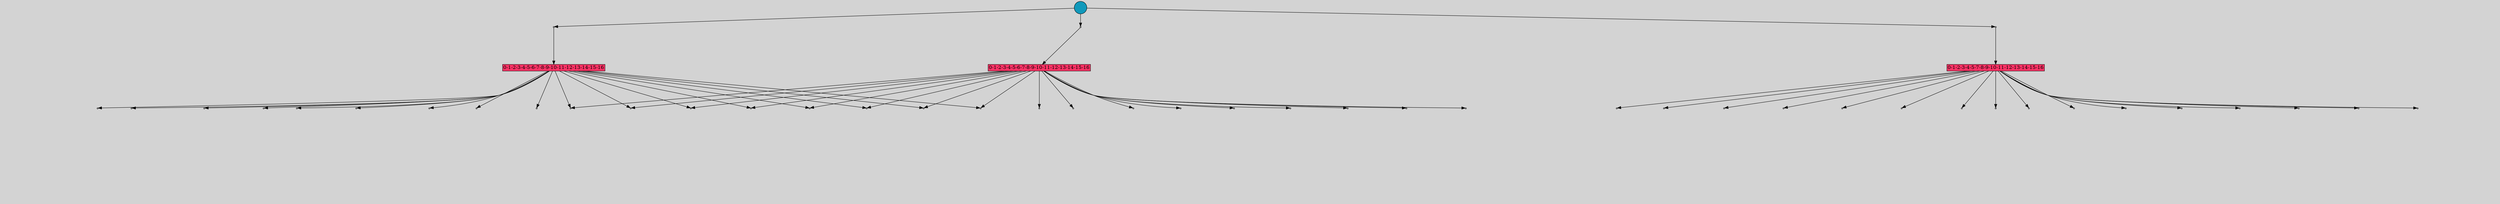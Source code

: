 // File exported with GEGELATI v1.4.0
// On the 2025-07-14 01:25:04
// With the File::TPGGraphDotExporter
digraph{
	graph[pad = "0.212, 0.055" bgcolor = lightgray]
	node[shape=circle style = filled label = ""]
		T1164523 [fillcolor="#1199bb"]
		A1271014 [fillcolor="#ff3366" shape=box margin=0.03 width=0 height=0 label="0-1-2-3-4-5-6-7-8-9-10-11-12-13-14-15-16"]
		A1247327 [fillcolor="#ff3366" shape=box margin=0.03 width=0 height=0 label="0-1-2-3-4-5-7-8-9-10-11-12-13-14-15-16"]
		A1222144 [fillcolor="#ff3366" shape=box margin=0.03 width=0 height=0 label="0-1-2-3-4-5-6-7-8-9-10-11-12-13-14-15-16"]
		P12530033 [fillcolor="#cccccc" shape=point label="0"] //
		I12530033 [shape=box style=invis label="1|1&1|353#1|87&#92;n2|7&0|305#1|368&#92;n3|0&0|89#0|271&#92;n"] //0.023314|0.601811|-0.965523|-0.562984|0.308297|0.637888|
		P12530033 -> I12530033[style=invis]
		A1271014 [fillcolor="#ff3366" shape=box margin=0.03 width=0 height=0 label="0-1-2-3-4-5-6-7-8-9-10-11-12-13-14-15-16"]
		T1164523 -> P12530033 -> A1271014
		P12530034 [fillcolor="#cccccc" shape=point label="0"] //
		I12530034 [shape=box style=invis label="12|6&1|206#1|274&#92;n4|3&1|60#1|221&#92;n14|7&0|302#1|322&#92;n7|0&0|159#0|354&#92;n11|1&1|118#0|91&#92;n10|2&1|45#0|297&#92;n0|6&0|138#0|178&#92;n12|1&1|132#0|144&#92;n1|5&0|206#1|115&#92;n13|0&0|233#0|213&#92;n"] //0.738473|-0.815782|0.049575|-0.382578|0.403214|0.753140|-0.727651|0.902128|0.501332|-0.923662|-0.813058|0.861219|-0.247452|0.561506|-0.393995|0.636410|0.943601|-0.349968|0.379490|0.383256|
		P12530034 -> I12530034[style=invis]
		A1247327 [fillcolor="#ff3366" shape=box margin=0.03 width=0 height=0 label="0-1-2-3-4-5-7-8-9-10-11-12-13-14-15-16"]
		T1164523 -> P12530034 -> A1247327
		P12530035 [fillcolor="#cccccc" shape=point label="0"] //
		I12530035 [shape=box style=invis label="1|1&1|353#1|87&#92;n2|7&0|305#1|368&#92;n3|0&0|89#0|271&#92;n"] //0.023314|0.601811|-0.965523|-0.562984|0.308297|0.637888|
		P12530035 -> I12530035[style=invis]
		A1222144 [fillcolor="#ff3366" shape=box margin=0.03 width=0 height=0 label="0-1-2-3-4-5-6-7-8-9-10-11-12-13-14-15-16"]
		T1164523 -> P12530035 -> A1222144
		P12530036 [fillcolor="#cccccc" shape=point label="1"] //
		I12530036 [shape=box style=invis label="8|6&1|113#1|282&#92;n18|2&0|198#1|220&#92;n15|0&0|178#0|7&#92;n7|5&1|230#1|162&#92;n2|0&0|269#0|144&#92;n"] //0.856029|0.028719|-0.610638|-0.332227|0.564260|-0.162811|-0.535572|0.300417|0.350448|0.136769|
		P12530036 -> I12530036[style=invis]
		A1271014 -> P12530036
		P12530037 [fillcolor="#cccccc" shape=point label="1"] //
		I12530037 [shape=box style=invis label="15|4&1|137#0|349&#92;n17|1&1|334#0|368&#92;n17|0&0|145#1|360&#92;n17|0&0|248#0|276&#92;n18|6&0|188#1|96&#92;n11|2&0|318#1|169&#92;n10|3&0|34#0|336&#92;n10|2&0|307#1|102&#92;n18|0&0|146#1|236&#92;n"] //-0.158283|0.772160|0.346678|0.917180|0.520242|0.196387|0.703688|-0.456484|-0.061021|0.219717|-0.285149|-0.334917|-0.647852|0.163671|0.836491|0.029200|0.861533|0.547820|
		P12530037 -> I12530037[style=invis]
		A1271014 -> P12530037
		P12530038 [fillcolor="#cccccc" shape=point label="1"] //
		I12530038 [shape=box style=invis label="14|6&1|182#1|137&#92;n5|0&0|342#1|170&#92;n"] //-1.157560|-0.887624|0.623076|-0.728907|
		P12530038 -> I12530038[style=invis]
		A1271014 -> P12530038
		P12530039 [fillcolor="#cccccc" shape=point label="1"] //
		I12530039 [shape=box style=invis label="10|5&1|279#1|16&#92;n15|2&0|277#1|261&#92;n12|6&1|199#1|114&#92;n11|4&1|368#0|178&#92;n19|3&0|133#1|16&#92;n10|5&0|36#0|147&#92;n4|0&0|181#0|6&#92;n"] //0.322438|-0.796542|0.683415|0.036090|0.748524|-0.347813|0.454994|-0.613603|-1.114774|0.571299|-0.493581|0.301651|0.115178|-0.911521|
		P12530039 -> I12530039[style=invis]
		A1271014 -> P12530039
		P12530040 [fillcolor="#cccccc" shape=point label="1"] //
		I12530040 [shape=box style=invis label="17|1&1|150#1|116&#92;n11|3&0|305#1|136&#92;n3|3&0|155#1|105&#92;n13|0&1|289#0|51&#92;n1|5&1|239#0|352&#92;n10|7&1|95#0|256&#92;n12|4&0|21#0|183&#92;n18|4&0|196#1|290&#92;n10|1&1|272#1|198&#92;n3|4&0|25#0|316&#92;n17|3&0|156#1|351&#92;n7|3&0|107#0|317&#92;n18|0&0|35#1|309&#92;n"] //0.280390|0.199471|-0.368174|-0.754959|0.717784|-0.127149|0.270359|0.209414|-0.814914|-0.491019|-0.026324|0.032395|0.842863|0.156343|-0.816700|0.185412|-0.103590|-0.835476|0.631464|0.914933|-0.445798|-0.134921|0.048405|0.552084|-1.429887|0.013218|
		P12530040 -> I12530040[style=invis]
		A1271014 -> P12530040
		P12530041 [fillcolor="#cccccc" shape=point label="1"] //
		I12530041 [shape=box style=invis label="12|0&1|243#1|138&#92;n"] //0.230501|1.416451|
		P12530041 -> I12530041[style=invis]
		A1271014 -> P12530041
		P12530042 [fillcolor="#cccccc" shape=point label="1"] //
		I12530042 [shape=box style=invis label="0|0&1|266#1|155&#92;n"] //-0.284928|-0.445290|
		P12530042 -> I12530042[style=invis]
		A1271014 -> P12530042
		P12530043 [fillcolor="#cccccc" shape=point label="1"] //
		I12530043 [shape=box style=invis label="16|0&1|158#1|210&#92;n14|2&1|234#1|360&#92;n0|1&1|197#0|248&#92;n12|1&1|356#0|297&#92;n12|0&0|145#0|26&#92;n13|2&1|110#0|160&#92;n2|1&0|346#0|354&#92;n15|0&0|73#0|65&#92;n"] //1.819420|0.108378|0.696283|0.306813|-0.113007|-0.545124|-0.738822|0.742229|-0.277854|-0.039025|-0.831563|-0.527560|0.444569|-0.747791|1.851548|0.885226|
		P12530043 -> I12530043[style=invis]
		A1271014 -> P12530043
		P12530044 [fillcolor="#cccccc" shape=point label="1"] //
		I12530044 [shape=box style=invis label="18|0&1|30#0|210&#92;n"] //-0.596620|0.786326|
		P12530044 -> I12530044[style=invis]
		A1271014 -> P12530044
		P12530045 [fillcolor="#cccccc" shape=point label="1"] //
		I12530045 [shape=box style=invis label="9|7&1|302#1|124&#92;n7|4&0|47#1|45&#92;n0|3&1|289#0|12&#92;n14|7&1|311#0|51&#92;n1|3&1|85#0|63&#92;n2|0&0|211#0|107&#92;n"] //-0.829083|0.463676|-0.760544|0.893057|-0.465212|-0.995822|0.053052|0.122082|-0.021735|-0.186741|0.423023|-0.073729|
		P12530045 -> I12530045[style=invis]
		A1271014 -> P12530045
		P12530046 [fillcolor="#cccccc" shape=point label="1"] //
		I12530046 [shape=box style=invis label="12|3&1|20#1|198&#92;n7|0&0|171#1|233&#92;n"] //-0.731678|-0.541138|0.467059|0.924609|
		P12530046 -> I12530046[style=invis]
		A1271014 -> P12530046
		P12530047 [fillcolor="#cccccc" shape=point label="1"] //
		I12530047 [shape=box style=invis label="15|0&1|17#1|125&#92;n16|5&0|48#1|105&#92;n8|0&0|101#0|106&#92;n"] //0.058792|0.338759|0.084587|0.290270|-0.106178|0.952403|
		P12530047 -> I12530047[style=invis]
		A1271014 -> P12530047
		P12530048 [fillcolor="#cccccc" shape=point label="1"] //
		I12530048 [shape=box style=invis label="15|0&1|257#0|182&#92;n4|3&1|165#0|56&#92;n5|2&0|19#0|338&#92;n18|4&0|202#1|112&#92;n8|5&1|158#0|247&#92;n11|1&0|189#0|268&#92;n12|0&0|65#1|373&#92;n"] //0.139420|-0.307211|0.276075|0.553008|-0.988019|0.884769|0.043419|-0.066092|0.342481|0.511843|-0.321309|0.026953|-0.385104|0.983085|
		P12530048 -> I12530048[style=invis]
		A1271014 -> P12530048
		P12530049 [fillcolor="#cccccc" shape=point label="1"] //
		I12530049 [shape=box style=invis label="15|4&1|151#1|71&#92;n2|1&0|300#1|147&#92;n19|0&0|145#1|311&#92;n"] //-0.422261|-0.038907|-0.770462|-0.665110|-1.115465|0.554504|
		P12530049 -> I12530049[style=invis]
		A1271014 -> P12530049
		P12530050 [fillcolor="#cccccc" shape=point label="1"] //
		I12530050 [shape=box style=invis label="14|2&1|111#1|125&#92;n2|0&0|202#0|66&#92;n"] //-1.043605|-0.368168|-0.369858|0.744471|
		P12530050 -> I12530050[style=invis]
		A1271014 -> P12530050
		P12530051 [fillcolor="#cccccc" shape=point label="1"] //
		I12530051 [shape=box style=invis label="13|2&1|132#1|195&#92;n8|3&1|213#0|40&#92;n15|0&0|154#1|366&#92;n13|0&0|224#0|200&#92;n4|1&0|168#0|355&#92;n10|1&0|185#1|173&#92;n1|4&0|321#1|277&#92;n2|5&0|28#0|180&#92;n11|2&1|339#1|319&#92;n11|0&0|90#0|357&#92;n"] //0.435141|-0.553216|-0.175142|-0.597652|1.032071|0.094375|0.711356|0.243114|0.056444|-0.303068|0.437415|0.235181|-0.399989|0.419067|-0.827543|0.025733|-0.015958|0.015064|0.276397|0.183841|
		P12530051 -> I12530051[style=invis]
		A1271014 -> P12530051
		P12530052 [fillcolor="#cccccc" shape=point label="1"] //
		I12530052 [shape=box style=invis label="1|7&1|106#1|115&#92;n9|5&1|317#0|150&#92;n5|4&0|109#0|202&#92;n8|1&1|128#0|130&#92;n11|5&0|228#1|184&#92;n4|7&0|289#0|343&#92;n11|0&0|15#0|69&#92;n"] //-0.478870|0.130297|0.203638|-0.837098|-0.008696|0.469414|-0.406563|0.944683|0.009924|-0.422231|0.088871|0.045836|0.533882|0.827154|
		P12530052 -> I12530052[style=invis]
		A1271014 -> P12530052
		P12530053 [fillcolor="#cccccc" shape=point label="1"] //
		I12530053 [shape=box style=invis label="12|2&1|254#1|223&#92;n15|0&0|178#0|7&#92;n1|0&0|320#1|207&#92;n"] //-0.230082|-0.316895|0.564260|-0.162811|-0.033146|0.589027|
		P12530053 -> I12530053[style=invis]
		A1247327 -> P12530053
		P12530054 [fillcolor="#cccccc" shape=point label="1"] //
		I12530054 [shape=box style=invis label="12|0&1|243#1|138&#92;n"] //0.107133|0.539110|
		P12530054 -> I12530054[style=invis]
		A1247327 -> P12530054
		P12530055 [fillcolor="#cccccc" shape=point label="1"] //
		I12530055 [shape=box style=invis label="7|6&1|49#0|303&#92;n13|7&0|326#1|70&#92;n17|4&0|359#1|20&#92;n11|4&0|52#1|164&#92;n1|0&1|268#0|180&#92;n"] //0.157311|0.714720|-0.360094|0.747230|-0.030466|0.579595|0.990422|0.683988|0.672200|-0.119284|
		P12530055 -> I12530055[style=invis]
		A1247327 -> P12530055
		P12530056 [fillcolor="#cccccc" shape=point label="1"] //
		I12530056 [shape=box style=invis label="3|6&1|252#1|216&#92;n9|1&0|14#0|332&#92;n4|3&1|247#0|70&#92;n12|7&0|281#1|251&#92;n10|7&0|47#0|275&#92;n15|0&0|343#0|354&#92;n2|5&1|110#0|352&#92;n10|2&0|261#1|236&#92;n11|1&1|259#0|66&#92;n19|7&1|191#1|194&#92;n11|5&1|104#0|369&#92;n10|1&0|333#1|163&#92;n17|5&1|90#1|160&#92;n4|3&0|271#0|349&#92;n4|0&0|353#0|147&#92;n"] //-0.445647|-0.675936|0.851515|-0.334288|-0.344736|-0.174739|-0.575721|0.983100|0.047511|0.987032|-0.413808|-0.756627|-0.476611|-0.348577|-0.436281|-0.890130|-1.484246|-0.665069|0.931603|0.849706|-0.216868|0.289038|-0.862273|0.458518|0.538281|-0.436906|0.840646|-0.511747|0.575527|-0.139817|
		P12530056 -> I12530056[style=invis]
		A1247327 -> P12530056
		P12530057 [fillcolor="#cccccc" shape=point label="1"] //
		I12530057 [shape=box style=invis label="5|0&1|362#0|299&#92;n9|7&1|7#1|14&#92;n12|4&0|112#0|183&#92;n17|3&0|156#1|351&#92;n7|3&0|107#0|45&#92;n18|0&0|35#1|309&#92;n"] //0.852911|0.245027|0.830273|0.450785|0.633527|0.166237|-0.512663|-0.134921|0.048405|0.552084|-1.429887|0.013218|
		P12530057 -> I12530057[style=invis]
		A1247327 -> P12530057
		P12530058 [fillcolor="#cccccc" shape=point label="1"] //
		I12530058 [shape=box style=invis label="13|0&1|266#1|204&#92;n13|0&1|130#0|72&#92;n9|0&0|272#0|209&#92;n"] //-0.270278|-0.117005|-0.192505|0.168994|-0.373227|-0.429134|
		P12530058 -> I12530058[style=invis]
		A1247327 -> P12530058
		P12530059 [fillcolor="#cccccc" shape=point label="1"] //
		I12530059 [shape=box style=invis label="0|0&1|266#1|165&#92;n12|0&0|32#1|262&#92;n"] //-0.284928|-0.445290|-0.786713|0.761250|
		P12530059 -> I12530059[style=invis]
		A1247327 -> P12530059
		P12530060 [fillcolor="#cccccc" shape=point label="1"] //
		I12530060 [shape=box style=invis label="7|0&1|292#1|342&#92;n"] //-0.341097|-0.980163|
		P12530060 -> I12530060[style=invis]
		A1247327 -> P12530060
		P12530061 [fillcolor="#cccccc" shape=point label="1"] //
		I12530061 [shape=box style=invis label="14|0&1|194#1|240&#92;n"] //0.787851|-0.825684|
		P12530061 -> I12530061[style=invis]
		A1247327 -> P12530061
		P12530062 [fillcolor="#cccccc" shape=point label="1"] //
		I12530062 [shape=box style=invis label="16|4&1|324#1|71&#92;n0|4&1|326#0|196&#92;n10|6&1|328#0|68&#92;n10|3&0|358#0|230&#92;n3|5&0|227#1|133&#92;n3|6&1|14#0|53&#92;n16|2&0|278#1|137&#92;n11|0&1|135#0|138&#92;n"] //0.695597|0.990567|-0.548292|0.569469|-0.577764|0.650796|0.556903|0.696028|0.745379|0.603156|-0.990682|0.048066|0.095441|0.526138|0.048117|0.477082|
		P12530062 -> I12530062[style=invis]
		A1247327 -> P12530062
		P12530063 [fillcolor="#cccccc" shape=point label="1"] //
		I12530063 [shape=box style=invis label="15|3&1|48#0|36&#92;n12|6&0|67#0|171&#92;n8|5&1|11#0|113&#92;n10|3&1|125#0|357&#92;n2|7&0|38#1|145&#92;n3|0&0|302#1|129&#92;n3|2&0|23#0|96&#92;n1|4&0|275#1|277&#92;n2|5&0|148#0|180&#92;n11|0&0|90#0|357&#92;n"] //-0.488368|-0.173273|-0.525132|-0.137085|0.698843|-0.380897|-0.002848|-0.296059|-0.633563|-0.160897|0.460594|0.340926|0.104330|-0.200828|-0.399989|0.419067|-0.827543|0.025733|0.276397|0.140662|
		P12530063 -> I12530063[style=invis]
		A1247327 -> P12530063
		P12530064 [fillcolor="#cccccc" shape=point label="1"] //
		I12530064 [shape=box style=invis label="5|3&1|369#1|74&#92;n4|4&1|73#0|155&#92;n8|5&1|158#0|247&#92;n11|1&0|189#0|268&#92;n12|0&0|65#1|373&#92;n"] //0.938389|0.847753|-0.347332|-0.774809|0.342481|0.511843|-0.321309|0.026953|-0.385104|0.983085|
		P12530064 -> I12530064[style=invis]
		A1247327 -> P12530064
		P12530065 [fillcolor="#cccccc" shape=point label="1"] //
		I12530065 [shape=box style=invis label="18|6&1|234#0|173&#92;n15|1&0|358#0|17&#92;n19|0&0|145#1|311&#92;n16|3&0|240#1|197&#92;n9|1&0|235#0|287&#92;n12|0&0|65#1|70&#92;n"] //-0.588983|0.094557|-0.413411|0.969704|-0.365987|0.554504|0.820517|-0.594963|-0.547089|0.751872|-0.409941|1.305847|
		P12530065 -> I12530065[style=invis]
		A1247327 -> P12530065
		P12530066 [fillcolor="#cccccc" shape=point label="1"] //
		I12530066 [shape=box style=invis label="15|3&1|356#0|86&#92;n13|0&0|35#1|70&#92;n"] //-0.996126|-0.189052|-0.360094|0.747230|
		P12530066 -> I12530066[style=invis]
		A1247327 -> P12530066
		P12530067 [fillcolor="#cccccc" shape=point label="1"] //
		I12530067 [shape=box style=invis label="17|0&1|249#0|287&#92;n16|5&0|48#1|105&#92;n8|0&0|101#0|106&#92;n"] //-0.023287|0.883674|0.168909|0.290270|-0.106178|0.952403|
		P12530067 -> I12530067[style=invis]
		A1247327 -> P12530067
		P12530068 [fillcolor="#cccccc" shape=point label="1"] //
		I12530068 [shape=box style=invis label="17|7&1|45#1|215&#92;n8|4&1|373#0|229&#92;n11|5&0|116#1|184&#92;n11|0&0|15#0|69&#92;n"] //-0.727430|-0.870060|0.606621|0.939708|0.017054|-0.422231|0.549681|0.827154|
		P12530068 -> I12530068[style=invis]
		A1247327 -> P12530068
		P12530069 [fillcolor="#cccccc" shape=point label="1"] //
		I12530069 [shape=box style=invis label="8|6&1|113#1|282&#92;n18|2&0|198#1|220&#92;n15|0&0|178#0|7&#92;n7|5&1|230#1|162&#92;n2|0&0|269#0|144&#92;n"] //0.856029|0.028719|-0.610638|-0.332227|0.564260|-0.162811|-0.535572|0.300417|0.350448|0.136769|
		P12530069 -> I12530069[style=invis]
		A1222144 -> P12530069
		P12530070 [fillcolor="#cccccc" shape=point label="1"] //
		I12530070 [shape=box style=invis label="15|4&1|137#0|349&#92;n17|1&1|334#0|368&#92;n17|0&0|145#1|360&#92;n17|0&0|248#0|276&#92;n18|6&0|188#1|96&#92;n11|2&0|318#1|169&#92;n10|3&0|34#0|336&#92;n10|2&0|307#1|102&#92;n18|0&0|146#1|236&#92;n"] //-0.158283|0.772160|0.346678|0.917180|0.520242|0.196387|0.703688|-0.456484|-0.061021|0.219717|-0.285149|-0.334917|-0.647852|0.163671|0.836491|0.029200|0.861533|0.547820|
		P12530070 -> I12530070[style=invis]
		A1222144 -> P12530070
		A1222144 -> P12530038
		P12530071 [fillcolor="#cccccc" shape=point label="1"] //
		I12530071 [shape=box style=invis label="10|5&1|279#1|16&#92;n15|2&0|277#1|261&#92;n12|6&1|199#1|114&#92;n11|4&1|368#0|178&#92;n19|3&0|133#1|16&#92;n10|5&0|36#0|147&#92;n4|0&0|181#0|6&#92;n"] //0.322438|-0.796542|0.683415|0.036090|0.748524|-0.347813|0.454994|-0.613603|-1.114774|0.571299|-0.493581|0.301651|0.115178|-0.911521|
		P12530071 -> I12530071[style=invis]
		A1222144 -> P12530071
		A1222144 -> P12530040
		P12530072 [fillcolor="#cccccc" shape=point label="1"] //
		I12530072 [shape=box style=invis label="12|0&1|243#1|138&#92;n"] //0.230501|1.416451|
		P12530072 -> I12530072[style=invis]
		A1222144 -> P12530072
		A1222144 -> P12530042
		P12530073 [fillcolor="#cccccc" shape=point label="1"] //
		I12530073 [shape=box style=invis label="16|0&1|158#1|210&#92;n14|2&1|234#1|360&#92;n0|1&1|197#0|248&#92;n12|1&1|356#0|297&#92;n12|0&0|145#0|26&#92;n13|2&1|110#0|160&#92;n2|1&0|346#0|354&#92;n15|0&0|73#0|65&#92;n"] //1.819420|0.108378|0.696283|0.306813|-0.113007|-0.545124|-0.738822|0.742229|-0.277854|-0.039025|-0.831563|-0.527560|0.444569|-0.747791|1.851548|0.885226|
		P12530073 -> I12530073[style=invis]
		A1222144 -> P12530073
		A1222144 -> P12530044
		P12530074 [fillcolor="#cccccc" shape=point label="1"] //
		I12530074 [shape=box style=invis label="9|7&1|302#1|124&#92;n7|4&0|47#1|45&#92;n0|3&1|289#0|12&#92;n14|7&1|311#0|51&#92;n1|3&1|85#0|63&#92;n2|0&0|211#0|107&#92;n"] //-0.829083|0.463676|-0.760544|0.893057|-0.465212|-0.995822|0.053052|0.122082|-0.021735|-0.186741|0.423023|-0.073729|
		P12530074 -> I12530074[style=invis]
		A1222144 -> P12530074
		A1222144 -> P12530046
		A1222144 -> P12530047
		P12530075 [fillcolor="#cccccc" shape=point label="1"] //
		I12530075 [shape=box style=invis label="15|0&1|257#0|182&#92;n4|3&1|165#0|56&#92;n5|2&0|19#0|338&#92;n18|4&0|202#1|112&#92;n8|5&1|158#0|247&#92;n11|1&0|189#0|268&#92;n12|0&0|65#1|373&#92;n"] //0.139420|-0.307211|0.276075|0.553008|-0.988019|0.884769|0.043419|-0.066092|0.342481|0.511843|-0.321309|0.026953|-0.385104|0.983085|
		P12530075 -> I12530075[style=invis]
		A1222144 -> P12530075
		P12530076 [fillcolor="#cccccc" shape=point label="1"] //
		I12530076 [shape=box style=invis label="13|4&1|202#1|209&#92;n11|4&1|1#0|372&#92;n2|1&0|300#1|147&#92;n19|0&0|145#1|311&#92;n"] //1.221122|0.601755|0.858100|0.107848|-0.770462|-0.665110|-1.115465|0.554504|
		P12530076 -> I12530076[style=invis]
		A1222144 -> P12530076
		P12530077 [fillcolor="#cccccc" shape=point label="1"] //
		I12530077 [shape=box style=invis label="14|2&1|111#1|125&#92;n2|0&0|202#0|66&#92;n"] //-1.043605|-0.368168|-0.369858|0.744471|
		P12530077 -> I12530077[style=invis]
		A1222144 -> P12530077
		A1222144 -> P12530051
		A1222144 -> P12530052
}
